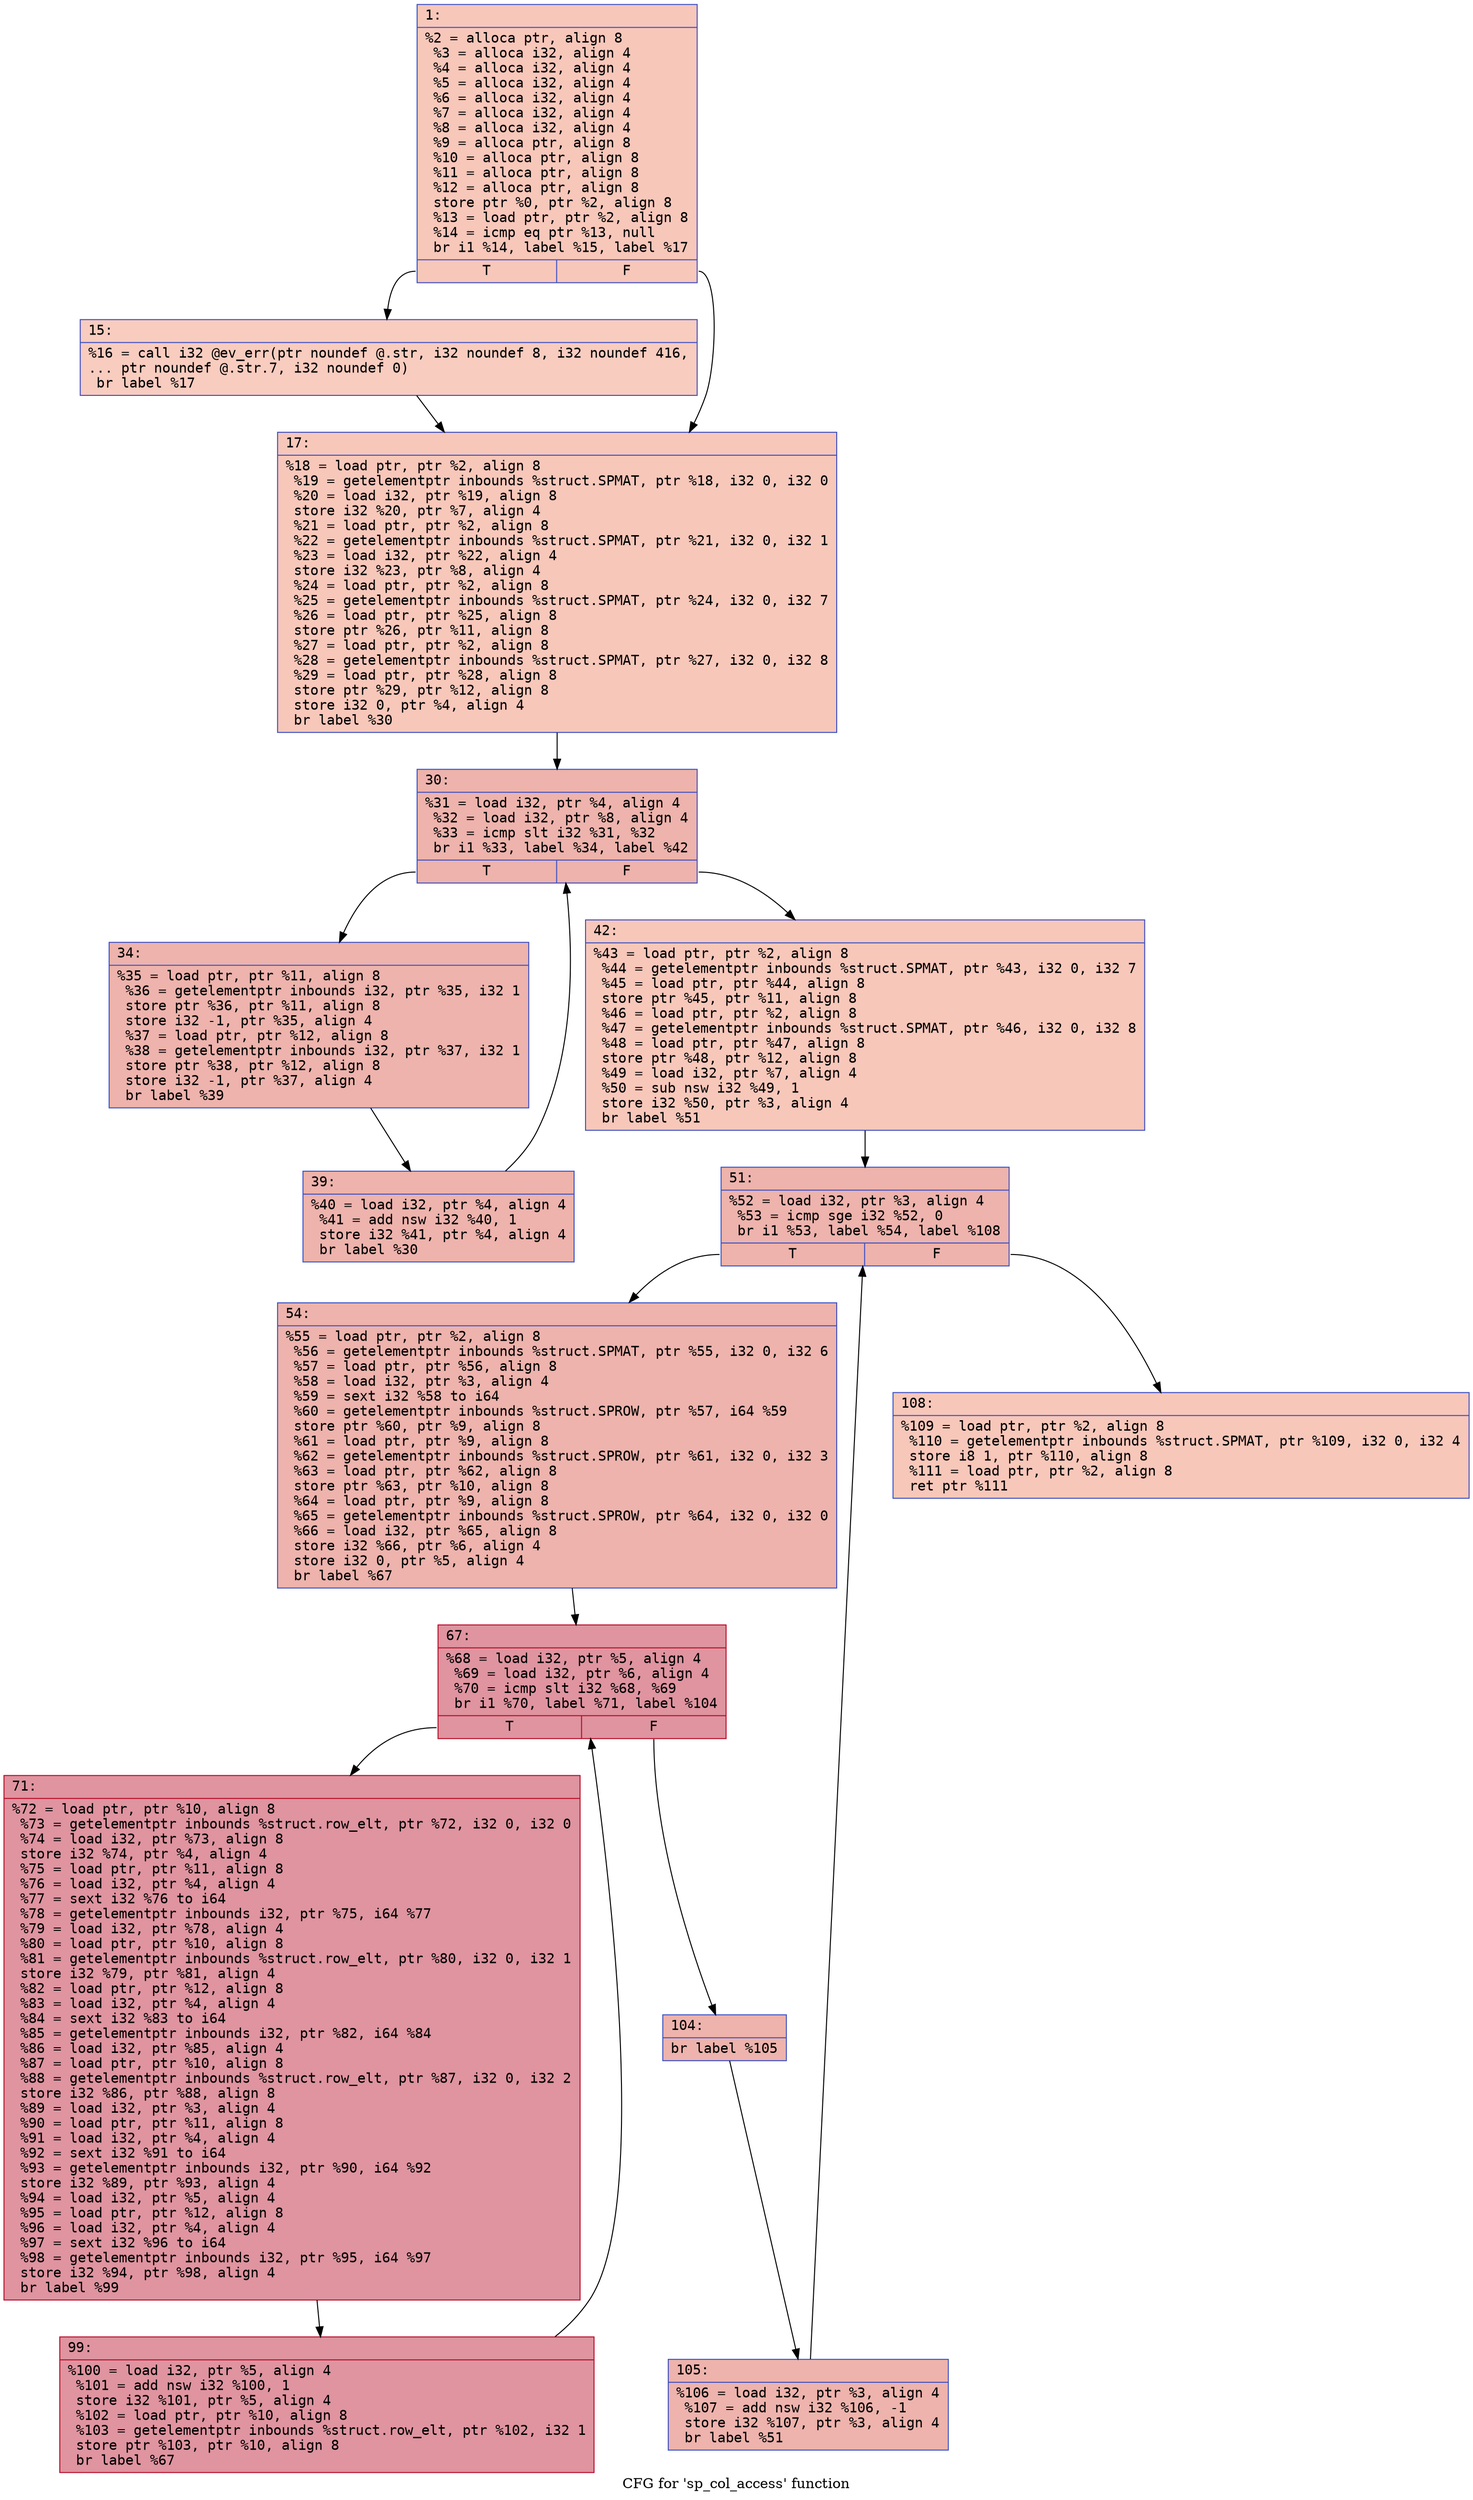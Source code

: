 digraph "CFG for 'sp_col_access' function" {
	label="CFG for 'sp_col_access' function";

	Node0x600002663c50 [shape=record,color="#3d50c3ff", style=filled, fillcolor="#ec7f6370" fontname="Courier",label="{1:\l|  %2 = alloca ptr, align 8\l  %3 = alloca i32, align 4\l  %4 = alloca i32, align 4\l  %5 = alloca i32, align 4\l  %6 = alloca i32, align 4\l  %7 = alloca i32, align 4\l  %8 = alloca i32, align 4\l  %9 = alloca ptr, align 8\l  %10 = alloca ptr, align 8\l  %11 = alloca ptr, align 8\l  %12 = alloca ptr, align 8\l  store ptr %0, ptr %2, align 8\l  %13 = load ptr, ptr %2, align 8\l  %14 = icmp eq ptr %13, null\l  br i1 %14, label %15, label %17\l|{<s0>T|<s1>F}}"];
	Node0x600002663c50:s0 -> Node0x600002663d40[tooltip="1 -> 15\nProbability 37.50%" ];
	Node0x600002663c50:s1 -> Node0x600002663d90[tooltip="1 -> 17\nProbability 62.50%" ];
	Node0x600002663d40 [shape=record,color="#3d50c3ff", style=filled, fillcolor="#f08b6e70" fontname="Courier",label="{15:\l|  %16 = call i32 @ev_err(ptr noundef @.str, i32 noundef 8, i32 noundef 416,\l... ptr noundef @.str.7, i32 noundef 0)\l  br label %17\l}"];
	Node0x600002663d40 -> Node0x600002663d90[tooltip="15 -> 17\nProbability 100.00%" ];
	Node0x600002663d90 [shape=record,color="#3d50c3ff", style=filled, fillcolor="#ec7f6370" fontname="Courier",label="{17:\l|  %18 = load ptr, ptr %2, align 8\l  %19 = getelementptr inbounds %struct.SPMAT, ptr %18, i32 0, i32 0\l  %20 = load i32, ptr %19, align 8\l  store i32 %20, ptr %7, align 4\l  %21 = load ptr, ptr %2, align 8\l  %22 = getelementptr inbounds %struct.SPMAT, ptr %21, i32 0, i32 1\l  %23 = load i32, ptr %22, align 4\l  store i32 %23, ptr %8, align 4\l  %24 = load ptr, ptr %2, align 8\l  %25 = getelementptr inbounds %struct.SPMAT, ptr %24, i32 0, i32 7\l  %26 = load ptr, ptr %25, align 8\l  store ptr %26, ptr %11, align 8\l  %27 = load ptr, ptr %2, align 8\l  %28 = getelementptr inbounds %struct.SPMAT, ptr %27, i32 0, i32 8\l  %29 = load ptr, ptr %28, align 8\l  store ptr %29, ptr %12, align 8\l  store i32 0, ptr %4, align 4\l  br label %30\l}"];
	Node0x600002663d90 -> Node0x600002663de0[tooltip="17 -> 30\nProbability 100.00%" ];
	Node0x600002663de0 [shape=record,color="#3d50c3ff", style=filled, fillcolor="#d6524470" fontname="Courier",label="{30:\l|  %31 = load i32, ptr %4, align 4\l  %32 = load i32, ptr %8, align 4\l  %33 = icmp slt i32 %31, %32\l  br i1 %33, label %34, label %42\l|{<s0>T|<s1>F}}"];
	Node0x600002663de0:s0 -> Node0x600002663e30[tooltip="30 -> 34\nProbability 96.88%" ];
	Node0x600002663de0:s1 -> Node0x600002663ed0[tooltip="30 -> 42\nProbability 3.12%" ];
	Node0x600002663e30 [shape=record,color="#3d50c3ff", style=filled, fillcolor="#d6524470" fontname="Courier",label="{34:\l|  %35 = load ptr, ptr %11, align 8\l  %36 = getelementptr inbounds i32, ptr %35, i32 1\l  store ptr %36, ptr %11, align 8\l  store i32 -1, ptr %35, align 4\l  %37 = load ptr, ptr %12, align 8\l  %38 = getelementptr inbounds i32, ptr %37, i32 1\l  store ptr %38, ptr %12, align 8\l  store i32 -1, ptr %37, align 4\l  br label %39\l}"];
	Node0x600002663e30 -> Node0x600002663e80[tooltip="34 -> 39\nProbability 100.00%" ];
	Node0x600002663e80 [shape=record,color="#3d50c3ff", style=filled, fillcolor="#d6524470" fontname="Courier",label="{39:\l|  %40 = load i32, ptr %4, align 4\l  %41 = add nsw i32 %40, 1\l  store i32 %41, ptr %4, align 4\l  br label %30\l}"];
	Node0x600002663e80 -> Node0x600002663de0[tooltip="39 -> 30\nProbability 100.00%" ];
	Node0x600002663ed0 [shape=record,color="#3d50c3ff", style=filled, fillcolor="#ec7f6370" fontname="Courier",label="{42:\l|  %43 = load ptr, ptr %2, align 8\l  %44 = getelementptr inbounds %struct.SPMAT, ptr %43, i32 0, i32 7\l  %45 = load ptr, ptr %44, align 8\l  store ptr %45, ptr %11, align 8\l  %46 = load ptr, ptr %2, align 8\l  %47 = getelementptr inbounds %struct.SPMAT, ptr %46, i32 0, i32 8\l  %48 = load ptr, ptr %47, align 8\l  store ptr %48, ptr %12, align 8\l  %49 = load i32, ptr %7, align 4\l  %50 = sub nsw i32 %49, 1\l  store i32 %50, ptr %3, align 4\l  br label %51\l}"];
	Node0x600002663ed0 -> Node0x600002663f20[tooltip="42 -> 51\nProbability 100.00%" ];
	Node0x600002663f20 [shape=record,color="#3d50c3ff", style=filled, fillcolor="#d6524470" fontname="Courier",label="{51:\l|  %52 = load i32, ptr %3, align 4\l  %53 = icmp sge i32 %52, 0\l  br i1 %53, label %54, label %108\l|{<s0>T|<s1>F}}"];
	Node0x600002663f20:s0 -> Node0x600002663f70[tooltip="51 -> 54\nProbability 96.88%" ];
	Node0x600002663f20:s1 -> Node0x60000267c190[tooltip="51 -> 108\nProbability 3.12%" ];
	Node0x600002663f70 [shape=record,color="#3d50c3ff", style=filled, fillcolor="#d6524470" fontname="Courier",label="{54:\l|  %55 = load ptr, ptr %2, align 8\l  %56 = getelementptr inbounds %struct.SPMAT, ptr %55, i32 0, i32 6\l  %57 = load ptr, ptr %56, align 8\l  %58 = load i32, ptr %3, align 4\l  %59 = sext i32 %58 to i64\l  %60 = getelementptr inbounds %struct.SPROW, ptr %57, i64 %59\l  store ptr %60, ptr %9, align 8\l  %61 = load ptr, ptr %9, align 8\l  %62 = getelementptr inbounds %struct.SPROW, ptr %61, i32 0, i32 3\l  %63 = load ptr, ptr %62, align 8\l  store ptr %63, ptr %10, align 8\l  %64 = load ptr, ptr %9, align 8\l  %65 = getelementptr inbounds %struct.SPROW, ptr %64, i32 0, i32 0\l  %66 = load i32, ptr %65, align 8\l  store i32 %66, ptr %6, align 4\l  store i32 0, ptr %5, align 4\l  br label %67\l}"];
	Node0x600002663f70 -> Node0x60000267c000[tooltip="54 -> 67\nProbability 100.00%" ];
	Node0x60000267c000 [shape=record,color="#b70d28ff", style=filled, fillcolor="#b70d2870" fontname="Courier",label="{67:\l|  %68 = load i32, ptr %5, align 4\l  %69 = load i32, ptr %6, align 4\l  %70 = icmp slt i32 %68, %69\l  br i1 %70, label %71, label %104\l|{<s0>T|<s1>F}}"];
	Node0x60000267c000:s0 -> Node0x60000267c050[tooltip="67 -> 71\nProbability 96.88%" ];
	Node0x60000267c000:s1 -> Node0x60000267c0f0[tooltip="67 -> 104\nProbability 3.12%" ];
	Node0x60000267c050 [shape=record,color="#b70d28ff", style=filled, fillcolor="#b70d2870" fontname="Courier",label="{71:\l|  %72 = load ptr, ptr %10, align 8\l  %73 = getelementptr inbounds %struct.row_elt, ptr %72, i32 0, i32 0\l  %74 = load i32, ptr %73, align 8\l  store i32 %74, ptr %4, align 4\l  %75 = load ptr, ptr %11, align 8\l  %76 = load i32, ptr %4, align 4\l  %77 = sext i32 %76 to i64\l  %78 = getelementptr inbounds i32, ptr %75, i64 %77\l  %79 = load i32, ptr %78, align 4\l  %80 = load ptr, ptr %10, align 8\l  %81 = getelementptr inbounds %struct.row_elt, ptr %80, i32 0, i32 1\l  store i32 %79, ptr %81, align 4\l  %82 = load ptr, ptr %12, align 8\l  %83 = load i32, ptr %4, align 4\l  %84 = sext i32 %83 to i64\l  %85 = getelementptr inbounds i32, ptr %82, i64 %84\l  %86 = load i32, ptr %85, align 4\l  %87 = load ptr, ptr %10, align 8\l  %88 = getelementptr inbounds %struct.row_elt, ptr %87, i32 0, i32 2\l  store i32 %86, ptr %88, align 8\l  %89 = load i32, ptr %3, align 4\l  %90 = load ptr, ptr %11, align 8\l  %91 = load i32, ptr %4, align 4\l  %92 = sext i32 %91 to i64\l  %93 = getelementptr inbounds i32, ptr %90, i64 %92\l  store i32 %89, ptr %93, align 4\l  %94 = load i32, ptr %5, align 4\l  %95 = load ptr, ptr %12, align 8\l  %96 = load i32, ptr %4, align 4\l  %97 = sext i32 %96 to i64\l  %98 = getelementptr inbounds i32, ptr %95, i64 %97\l  store i32 %94, ptr %98, align 4\l  br label %99\l}"];
	Node0x60000267c050 -> Node0x60000267c0a0[tooltip="71 -> 99\nProbability 100.00%" ];
	Node0x60000267c0a0 [shape=record,color="#b70d28ff", style=filled, fillcolor="#b70d2870" fontname="Courier",label="{99:\l|  %100 = load i32, ptr %5, align 4\l  %101 = add nsw i32 %100, 1\l  store i32 %101, ptr %5, align 4\l  %102 = load ptr, ptr %10, align 8\l  %103 = getelementptr inbounds %struct.row_elt, ptr %102, i32 1\l  store ptr %103, ptr %10, align 8\l  br label %67\l}"];
	Node0x60000267c0a0 -> Node0x60000267c000[tooltip="99 -> 67\nProbability 100.00%" ];
	Node0x60000267c0f0 [shape=record,color="#3d50c3ff", style=filled, fillcolor="#d6524470" fontname="Courier",label="{104:\l|  br label %105\l}"];
	Node0x60000267c0f0 -> Node0x60000267c140[tooltip="104 -> 105\nProbability 100.00%" ];
	Node0x60000267c140 [shape=record,color="#3d50c3ff", style=filled, fillcolor="#d6524470" fontname="Courier",label="{105:\l|  %106 = load i32, ptr %3, align 4\l  %107 = add nsw i32 %106, -1\l  store i32 %107, ptr %3, align 4\l  br label %51\l}"];
	Node0x60000267c140 -> Node0x600002663f20[tooltip="105 -> 51\nProbability 100.00%" ];
	Node0x60000267c190 [shape=record,color="#3d50c3ff", style=filled, fillcolor="#ec7f6370" fontname="Courier",label="{108:\l|  %109 = load ptr, ptr %2, align 8\l  %110 = getelementptr inbounds %struct.SPMAT, ptr %109, i32 0, i32 4\l  store i8 1, ptr %110, align 8\l  %111 = load ptr, ptr %2, align 8\l  ret ptr %111\l}"];
}
